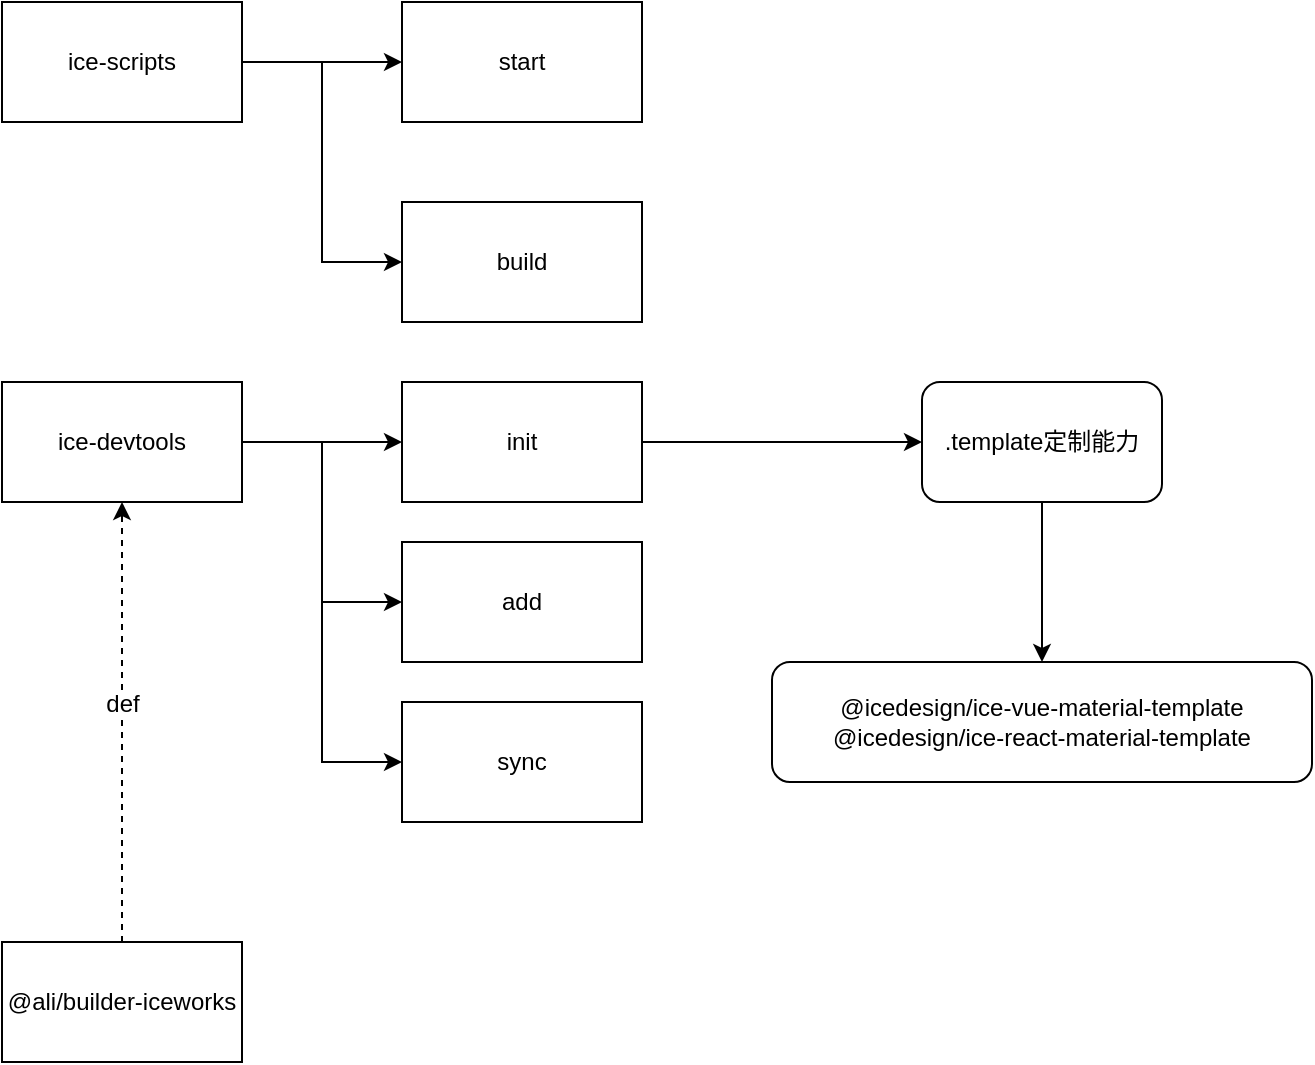 <mxfile version="10.6.5" type="github"><diagram id="TLrhJwNuMpRXLDQiqGsH" name="Page-1"><mxGraphModel dx="918" dy="703" grid="1" gridSize="10" guides="1" tooltips="1" connect="1" arrows="1" fold="1" page="1" pageScale="1" pageWidth="1169" pageHeight="827" math="0" shadow="0"><root><mxCell id="0"/><mxCell id="1" parent="0"/><mxCell id="IAKWO1i5Ci-M-emtMupy-3" value="" style="edgeStyle=orthogonalEdgeStyle;rounded=0;orthogonalLoop=1;jettySize=auto;html=1;" edge="1" parent="1" source="IAKWO1i5Ci-M-emtMupy-1" target="IAKWO1i5Ci-M-emtMupy-2"><mxGeometry relative="1" as="geometry"/></mxCell><mxCell id="IAKWO1i5Ci-M-emtMupy-4" style="edgeStyle=orthogonalEdgeStyle;rounded=0;orthogonalLoop=1;jettySize=auto;html=1;exitX=1;exitY=0.5;exitDx=0;exitDy=0;entryX=0;entryY=0.5;entryDx=0;entryDy=0;" edge="1" parent="1" source="IAKWO1i5Ci-M-emtMupy-1" target="IAKWO1i5Ci-M-emtMupy-5"><mxGeometry relative="1" as="geometry"><mxPoint x="260" y="240" as="targetPoint"/></mxGeometry></mxCell><mxCell id="IAKWO1i5Ci-M-emtMupy-1" value="ice-scripts" style="rounded=0;whiteSpace=wrap;html=1;" vertex="1" parent="1"><mxGeometry x="100" y="100" width="120" height="60" as="geometry"/></mxCell><mxCell id="IAKWO1i5Ci-M-emtMupy-2" value="start" style="rounded=0;whiteSpace=wrap;html=1;" vertex="1" parent="1"><mxGeometry x="300" y="100" width="120" height="60" as="geometry"/></mxCell><mxCell id="IAKWO1i5Ci-M-emtMupy-5" value="build" style="rounded=0;whiteSpace=wrap;html=1;" vertex="1" parent="1"><mxGeometry x="300" y="200" width="120" height="60" as="geometry"/></mxCell><mxCell id="IAKWO1i5Ci-M-emtMupy-10" style="edgeStyle=orthogonalEdgeStyle;rounded=0;orthogonalLoop=1;jettySize=auto;html=1;exitX=1;exitY=0.5;exitDx=0;exitDy=0;" edge="1" parent="1" source="IAKWO1i5Ci-M-emtMupy-6" target="IAKWO1i5Ci-M-emtMupy-7"><mxGeometry relative="1" as="geometry"/></mxCell><mxCell id="IAKWO1i5Ci-M-emtMupy-16" style="edgeStyle=orthogonalEdgeStyle;rounded=0;orthogonalLoop=1;jettySize=auto;html=1;exitX=1;exitY=0.5;exitDx=0;exitDy=0;entryX=0;entryY=0.5;entryDx=0;entryDy=0;" edge="1" parent="1" source="IAKWO1i5Ci-M-emtMupy-6" target="IAKWO1i5Ci-M-emtMupy-14"><mxGeometry relative="1" as="geometry"/></mxCell><mxCell id="IAKWO1i5Ci-M-emtMupy-17" style="edgeStyle=orthogonalEdgeStyle;rounded=0;orthogonalLoop=1;jettySize=auto;html=1;exitX=1;exitY=0.5;exitDx=0;exitDy=0;entryX=0;entryY=0.5;entryDx=0;entryDy=0;" edge="1" parent="1" source="IAKWO1i5Ci-M-emtMupy-6" target="IAKWO1i5Ci-M-emtMupy-15"><mxGeometry relative="1" as="geometry"/></mxCell><mxCell id="IAKWO1i5Ci-M-emtMupy-6" value="ice-devtools" style="rounded=0;whiteSpace=wrap;html=1;" vertex="1" parent="1"><mxGeometry x="100" y="290" width="120" height="60" as="geometry"/></mxCell><mxCell id="IAKWO1i5Ci-M-emtMupy-9" value="" style="edgeStyle=orthogonalEdgeStyle;rounded=0;orthogonalLoop=1;jettySize=auto;html=1;" edge="1" parent="1" source="IAKWO1i5Ci-M-emtMupy-7" target="IAKWO1i5Ci-M-emtMupy-11"><mxGeometry relative="1" as="geometry"><mxPoint x="500" y="320" as="targetPoint"/></mxGeometry></mxCell><mxCell id="IAKWO1i5Ci-M-emtMupy-7" value="init" style="rounded=0;whiteSpace=wrap;html=1;" vertex="1" parent="1"><mxGeometry x="300" y="290" width="120" height="60" as="geometry"/></mxCell><mxCell id="IAKWO1i5Ci-M-emtMupy-13" value="" style="edgeStyle=orthogonalEdgeStyle;rounded=0;orthogonalLoop=1;jettySize=auto;html=1;" edge="1" parent="1" source="IAKWO1i5Ci-M-emtMupy-11" target="IAKWO1i5Ci-M-emtMupy-12"><mxGeometry relative="1" as="geometry"/></mxCell><mxCell id="IAKWO1i5Ci-M-emtMupy-11" value=".template定制能力" style="rounded=1;whiteSpace=wrap;html=1;" vertex="1" parent="1"><mxGeometry x="560" y="290" width="120" height="60" as="geometry"/></mxCell><mxCell id="IAKWO1i5Ci-M-emtMupy-12" value="&lt;span&gt;@icedesign&lt;/span&gt;&lt;span&gt;/&lt;/span&gt;&lt;span&gt;ice&lt;/span&gt;&lt;span&gt;-&lt;/span&gt;&lt;span&gt;vue&lt;/span&gt;&lt;span&gt;-&lt;/span&gt;&lt;span&gt;material&lt;/span&gt;&lt;span&gt;-&lt;/span&gt;&lt;span&gt;template&lt;br&gt;&lt;/span&gt;&lt;span&gt;@icedesign&lt;/span&gt;&lt;span&gt;/&lt;/span&gt;&lt;span&gt;ice&lt;/span&gt;&lt;span&gt;-react&lt;/span&gt;&lt;span&gt;-&lt;/span&gt;&lt;span&gt;material&lt;/span&gt;&lt;span&gt;-&lt;/span&gt;&lt;span&gt;template&lt;/span&gt;&lt;span&gt;&lt;br&gt;&lt;/span&gt;" style="rounded=1;whiteSpace=wrap;html=1;" vertex="1" parent="1"><mxGeometry x="485" y="430" width="270" height="60" as="geometry"/></mxCell><mxCell id="IAKWO1i5Ci-M-emtMupy-14" value="add" style="rounded=0;whiteSpace=wrap;html=1;" vertex="1" parent="1"><mxGeometry x="300" y="370" width="120" height="60" as="geometry"/></mxCell><mxCell id="IAKWO1i5Ci-M-emtMupy-15" value="sync" style="rounded=0;whiteSpace=wrap;html=1;" vertex="1" parent="1"><mxGeometry x="300" y="450" width="120" height="60" as="geometry"/></mxCell><mxCell id="IAKWO1i5Ci-M-emtMupy-19" style="edgeStyle=orthogonalEdgeStyle;rounded=0;orthogonalLoop=1;jettySize=auto;html=1;dashed=1;" edge="1" parent="1" source="IAKWO1i5Ci-M-emtMupy-18" target="IAKWO1i5Ci-M-emtMupy-6"><mxGeometry relative="1" as="geometry"/></mxCell><mxCell id="IAKWO1i5Ci-M-emtMupy-20" value="def" style="text;html=1;resizable=0;points=[];align=center;verticalAlign=middle;labelBackgroundColor=#ffffff;" vertex="1" connectable="0" parent="IAKWO1i5Ci-M-emtMupy-19"><mxGeometry x="0.082" relative="1" as="geometry"><mxPoint as="offset"/></mxGeometry></mxCell><mxCell id="IAKWO1i5Ci-M-emtMupy-18" value="@ali/builder-iceworks" style="rounded=0;whiteSpace=wrap;html=1;" vertex="1" parent="1"><mxGeometry x="100" y="570" width="120" height="60" as="geometry"/></mxCell></root></mxGraphModel></diagram></mxfile>